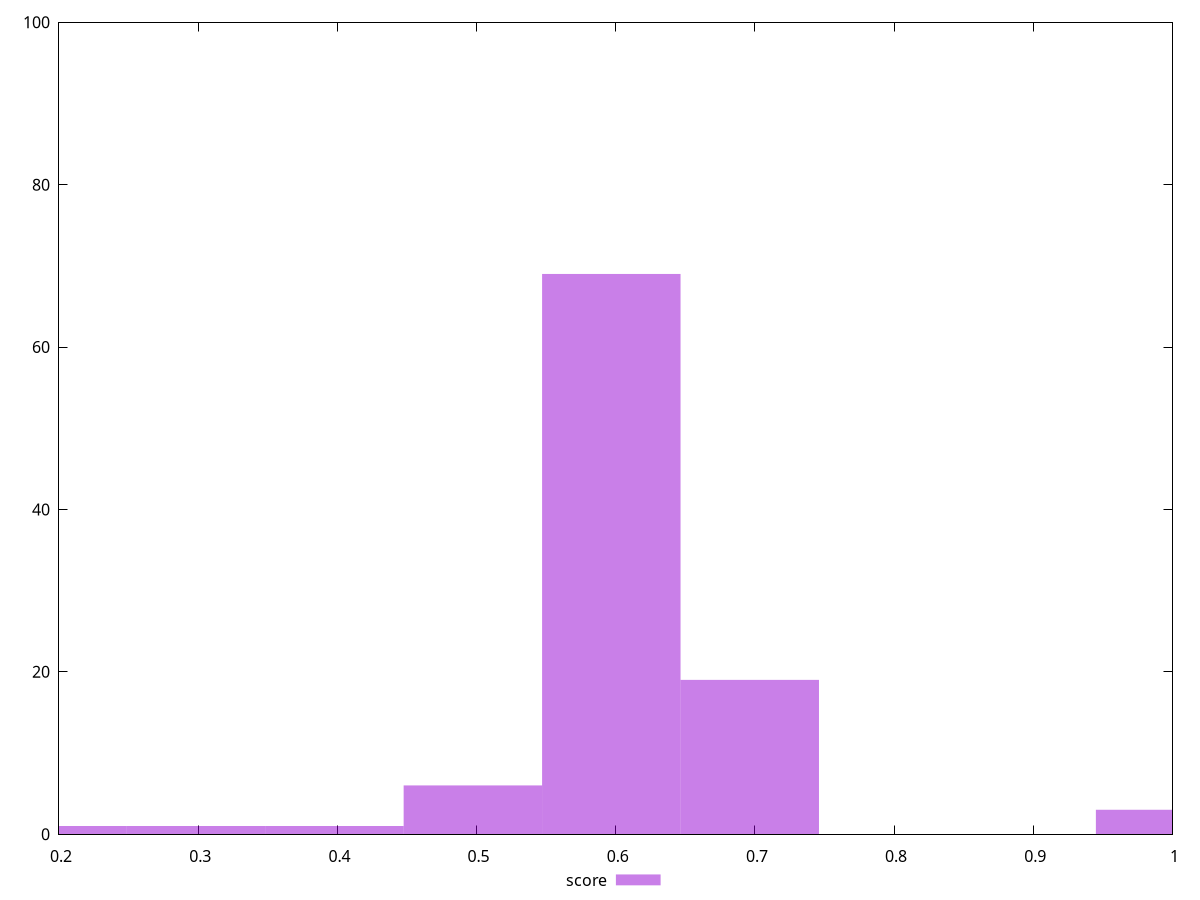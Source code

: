 reset

$score <<EOF
0.596810990700215 69
0.4973424922501791 6
0.6962794891502508 19
0.9946849845003582 3
0.19893699690007166 1
0.3978739938001433 1
0.2984054953501075 1
EOF

set key outside below
set boxwidth 0.09946849845003583
set xrange [0.2:1]
set yrange [0:100]
set trange [0:100]
set style fill transparent solid 0.5 noborder
set terminal svg size 640, 490 enhanced background rgb 'white'
set output "report_00025_2021-02-22T21:38:55.199Z/max-potential-fid/samples/pages+cached+noadtech/score/histogram.svg"

plot $score title "score" with boxes

reset
